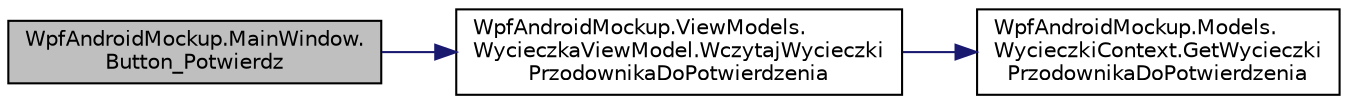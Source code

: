 digraph "WpfAndroidMockup.MainWindow.Button_Potwierdz"
{
 // INTERACTIVE_SVG=YES
  edge [fontname="Helvetica",fontsize="10",labelfontname="Helvetica",labelfontsize="10"];
  node [fontname="Helvetica",fontsize="10",shape=record];
  rankdir="LR";
  Node9 [label="WpfAndroidMockup.MainWindow.\lButton_Potwierdz",height=0.2,width=0.4,color="black", fillcolor="grey75", style="filled", fontcolor="black"];
  Node9 -> Node10 [color="midnightblue",fontsize="10",style="solid",fontname="Helvetica"];
  Node10 [label="WpfAndroidMockup.ViewModels.\lWycieczkaViewModel.WczytajWycieczki\lPrzodownikaDoPotwierdzenia",height=0.2,width=0.4,color="black", fillcolor="white", style="filled",URL="$class_wpf_android_mockup_1_1_view_models_1_1_wycieczka_view_model.html#ab56637d93864cbc49ad0efa4cd470608",tooltip="Przypisuje do listy wycieczek wycieczki porzodwnika, które czekają na potwierdzenie ..."];
  Node10 -> Node11 [color="midnightblue",fontsize="10",style="solid",fontname="Helvetica"];
  Node11 [label="WpfAndroidMockup.Models.\lWycieczkiContext.GetWycieczki\lPrzodownikaDoPotwierdzenia",height=0.2,width=0.4,color="black", fillcolor="white", style="filled",URL="$class_wpf_android_mockup_1_1_models_1_1_wycieczki_context.html#a2d737567ba70f69487fd8320d3e389c4",tooltip="Zwraca wszystkie wycieczki do potwierdzenia dla przodownika "];
}
